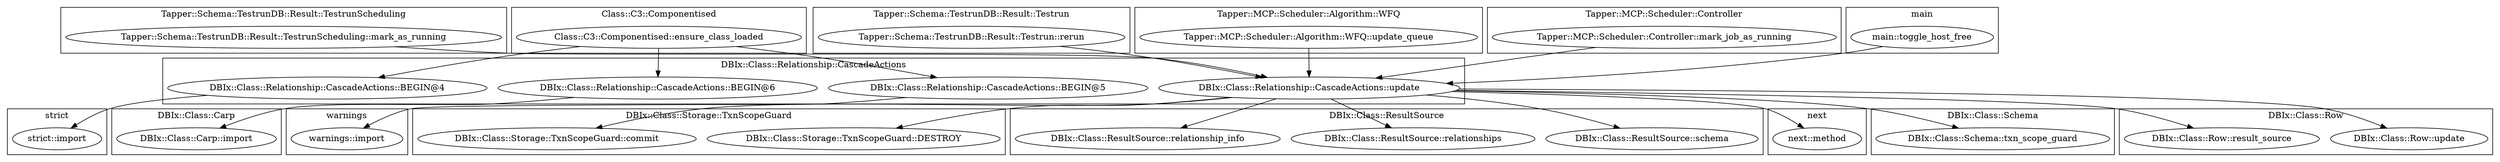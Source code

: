 digraph {
graph [overlap=false]
subgraph cluster_DBIx_Class_Relationship_CascadeActions {
	label="DBIx::Class::Relationship::CascadeActions";
	"DBIx::Class::Relationship::CascadeActions::BEGIN@4";
	"DBIx::Class::Relationship::CascadeActions::BEGIN@6";
	"DBIx::Class::Relationship::CascadeActions::BEGIN@5";
	"DBIx::Class::Relationship::CascadeActions::update";
}
subgraph cluster_DBIx_Class_Carp {
	label="DBIx::Class::Carp";
	"DBIx::Class::Carp::import";
}
subgraph cluster_Tapper_Schema_TestrunDB_Result_TestrunScheduling {
	label="Tapper::Schema::TestrunDB::Result::TestrunScheduling";
	"Tapper::Schema::TestrunDB::Result::TestrunScheduling::mark_as_running";
}
subgraph cluster_DBIx_Class_Storage_TxnScopeGuard {
	label="DBIx::Class::Storage::TxnScopeGuard";
	"DBIx::Class::Storage::TxnScopeGuard::DESTROY";
	"DBIx::Class::Storage::TxnScopeGuard::commit";
}
subgraph cluster_Class_C3_Componentised {
	label="Class::C3::Componentised";
	"Class::C3::Componentised::ensure_class_loaded";
}
subgraph cluster_Tapper_Schema_TestrunDB_Result_Testrun {
	label="Tapper::Schema::TestrunDB::Result::Testrun";
	"Tapper::Schema::TestrunDB::Result::Testrun::rerun";
}
subgraph cluster_DBIx_Class_ResultSource {
	label="DBIx::Class::ResultSource";
	"DBIx::Class::ResultSource::schema";
	"DBIx::Class::ResultSource::relationships";
	"DBIx::Class::ResultSource::relationship_info";
}
subgraph cluster_warnings {
	label="warnings";
	"warnings::import";
}
subgraph cluster_next {
	label="next";
	"next::method";
}
subgraph cluster_Tapper_MCP_Scheduler_Algorithm_WFQ {
	label="Tapper::MCP::Scheduler::Algorithm::WFQ";
	"Tapper::MCP::Scheduler::Algorithm::WFQ::update_queue";
}
subgraph cluster_DBIx_Class_Schema {
	label="DBIx::Class::Schema";
	"DBIx::Class::Schema::txn_scope_guard";
}
subgraph cluster_DBIx_Class_Row {
	label="DBIx::Class::Row";
	"DBIx::Class::Row::update";
	"DBIx::Class::Row::result_source";
}
subgraph cluster_Tapper_MCP_Scheduler_Controller {
	label="Tapper::MCP::Scheduler::Controller";
	"Tapper::MCP::Scheduler::Controller::mark_job_as_running";
}
subgraph cluster_strict {
	label="strict";
	"strict::import";
}
subgraph cluster_main {
	label="main";
	"main::toggle_host_free";
}
"DBIx::Class::Relationship::CascadeActions::update" -> "DBIx::Class::Schema::txn_scope_guard";
"Class::C3::Componentised::ensure_class_loaded" -> "DBIx::Class::Relationship::CascadeActions::BEGIN@6";
"DBIx::Class::Relationship::CascadeActions::update" -> "DBIx::Class::ResultSource::relationships";
"Tapper::MCP::Scheduler::Controller::mark_job_as_running" -> "DBIx::Class::Relationship::CascadeActions::update";
"Tapper::Schema::TestrunDB::Result::TestrunScheduling::mark_as_running" -> "DBIx::Class::Relationship::CascadeActions::update";
"Tapper::Schema::TestrunDB::Result::Testrun::rerun" -> "DBIx::Class::Relationship::CascadeActions::update";
"Tapper::MCP::Scheduler::Algorithm::WFQ::update_queue" -> "DBIx::Class::Relationship::CascadeActions::update";
"main::toggle_host_free" -> "DBIx::Class::Relationship::CascadeActions::update";
"DBIx::Class::Relationship::CascadeActions::update" -> "DBIx::Class::Storage::TxnScopeGuard::DESTROY";
"DBIx::Class::Relationship::CascadeActions::update" -> "DBIx::Class::ResultSource::schema";
"DBIx::Class::Relationship::CascadeActions::BEGIN@5" -> "warnings::import";
"DBIx::Class::Relationship::CascadeActions::BEGIN@4" -> "strict::import";
"Class::C3::Componentised::ensure_class_loaded" -> "DBIx::Class::Relationship::CascadeActions::BEGIN@4";
"DBIx::Class::Relationship::CascadeActions::update" -> "DBIx::Class::Row::result_source";
"DBIx::Class::Relationship::CascadeActions::update" -> "DBIx::Class::ResultSource::relationship_info";
"DBIx::Class::Relationship::CascadeActions::BEGIN@6" -> "DBIx::Class::Carp::import";
"DBIx::Class::Relationship::CascadeActions::update" -> "next::method";
"Class::C3::Componentised::ensure_class_loaded" -> "DBIx::Class::Relationship::CascadeActions::BEGIN@5";
"DBIx::Class::Relationship::CascadeActions::update" -> "DBIx::Class::Storage::TxnScopeGuard::commit";
"DBIx::Class::Relationship::CascadeActions::update" -> "DBIx::Class::Row::update";
}
